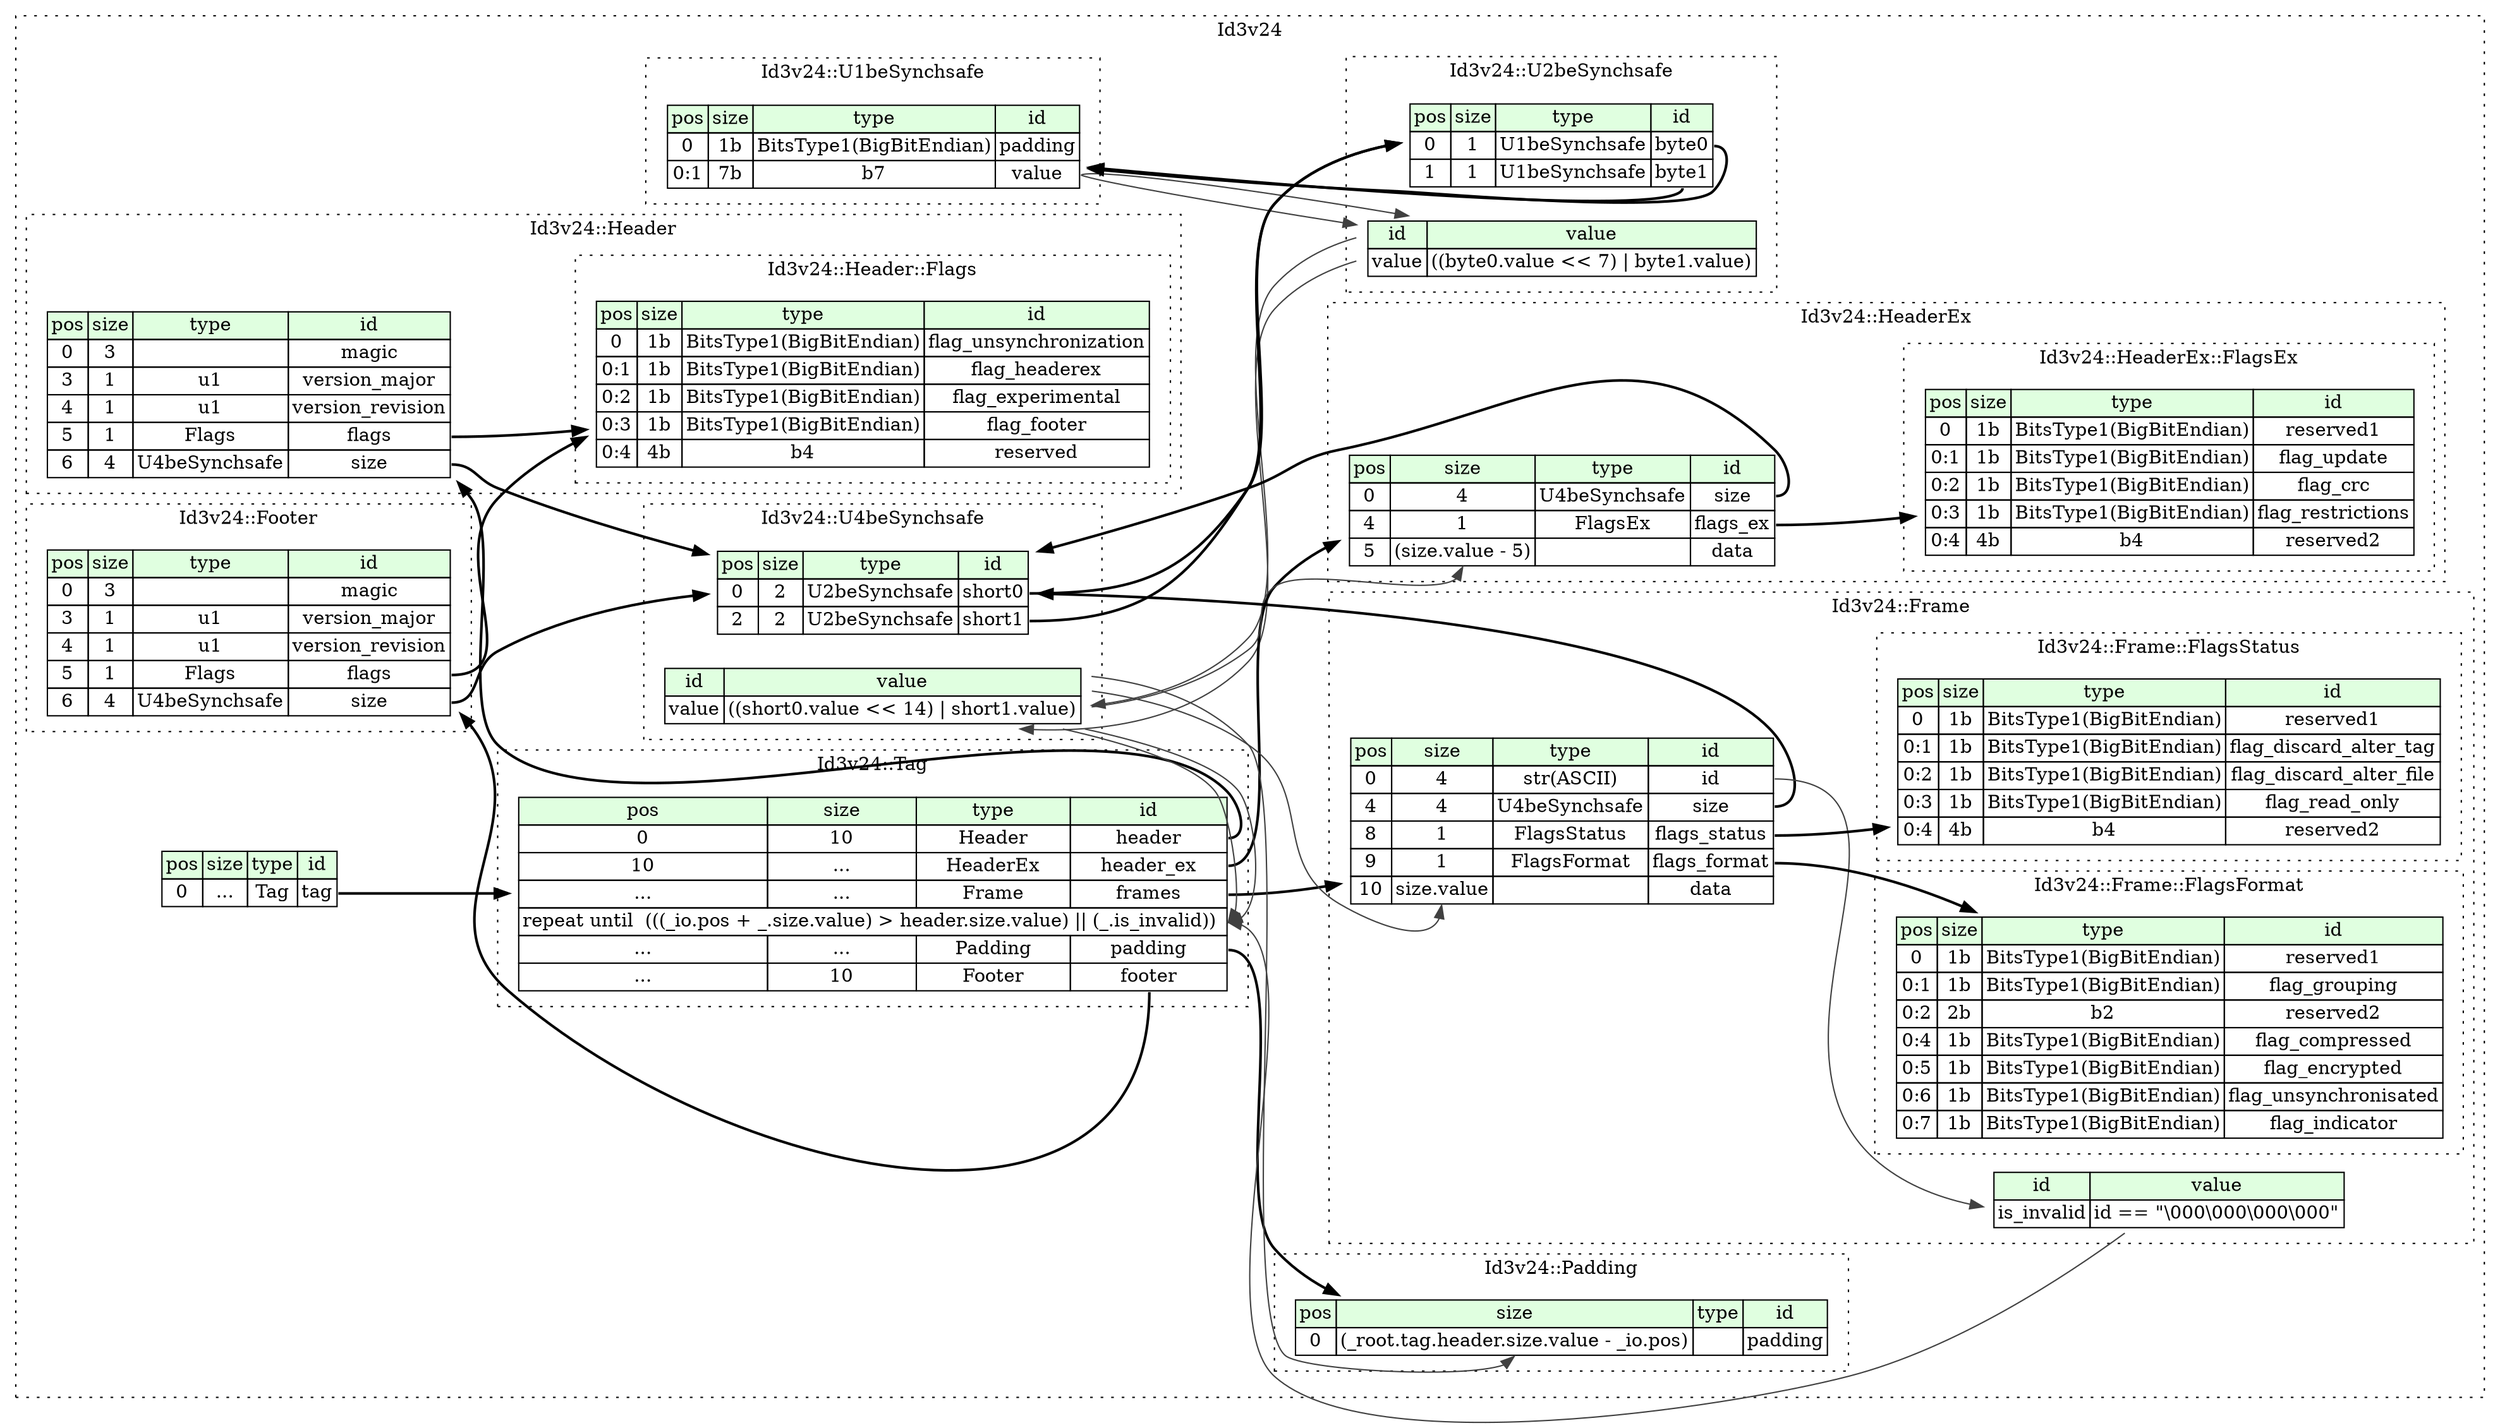 digraph {
	rankdir=LR;
	node [shape=plaintext];
	subgraph cluster__id3v2_4 {
		label="Id3v24";
		graph[style=dotted];

		id3v2_4__seq [label=<<TABLE BORDER="0" CELLBORDER="1" CELLSPACING="0">
			<TR><TD BGCOLOR="#E0FFE0">pos</TD><TD BGCOLOR="#E0FFE0">size</TD><TD BGCOLOR="#E0FFE0">type</TD><TD BGCOLOR="#E0FFE0">id</TD></TR>
			<TR><TD PORT="tag_pos">0</TD><TD PORT="tag_size">...</TD><TD>Tag</TD><TD PORT="tag_type">tag</TD></TR>
		</TABLE>>];
		subgraph cluster__u1be_synchsafe {
			label="Id3v24::U1beSynchsafe";
			graph[style=dotted];

			u1be_synchsafe__seq [label=<<TABLE BORDER="0" CELLBORDER="1" CELLSPACING="0">
				<TR><TD BGCOLOR="#E0FFE0">pos</TD><TD BGCOLOR="#E0FFE0">size</TD><TD BGCOLOR="#E0FFE0">type</TD><TD BGCOLOR="#E0FFE0">id</TD></TR>
				<TR><TD PORT="padding_pos">0</TD><TD PORT="padding_size">1b</TD><TD>BitsType1(BigBitEndian)</TD><TD PORT="padding_type">padding</TD></TR>
				<TR><TD PORT="value_pos">0:1</TD><TD PORT="value_size">7b</TD><TD>b7</TD><TD PORT="value_type">value</TD></TR>
			</TABLE>>];
		}
		subgraph cluster__u2be_synchsafe {
			label="Id3v24::U2beSynchsafe";
			graph[style=dotted];

			u2be_synchsafe__seq [label=<<TABLE BORDER="0" CELLBORDER="1" CELLSPACING="0">
				<TR><TD BGCOLOR="#E0FFE0">pos</TD><TD BGCOLOR="#E0FFE0">size</TD><TD BGCOLOR="#E0FFE0">type</TD><TD BGCOLOR="#E0FFE0">id</TD></TR>
				<TR><TD PORT="byte0_pos">0</TD><TD PORT="byte0_size">1</TD><TD>U1beSynchsafe</TD><TD PORT="byte0_type">byte0</TD></TR>
				<TR><TD PORT="byte1_pos">1</TD><TD PORT="byte1_size">1</TD><TD>U1beSynchsafe</TD><TD PORT="byte1_type">byte1</TD></TR>
			</TABLE>>];
			u2be_synchsafe__inst__value [label=<<TABLE BORDER="0" CELLBORDER="1" CELLSPACING="0">
				<TR><TD BGCOLOR="#E0FFE0">id</TD><TD BGCOLOR="#E0FFE0">value</TD></TR>
				<TR><TD>value</TD><TD>((byte0.value &lt;&lt; 7) | byte1.value)</TD></TR>
			</TABLE>>];
		}
		subgraph cluster__tag {
			label="Id3v24::Tag";
			graph[style=dotted];

			tag__seq [label=<<TABLE BORDER="0" CELLBORDER="1" CELLSPACING="0">
				<TR><TD BGCOLOR="#E0FFE0">pos</TD><TD BGCOLOR="#E0FFE0">size</TD><TD BGCOLOR="#E0FFE0">type</TD><TD BGCOLOR="#E0FFE0">id</TD></TR>
				<TR><TD PORT="header_pos">0</TD><TD PORT="header_size">10</TD><TD>Header</TD><TD PORT="header_type">header</TD></TR>
				<TR><TD PORT="header_ex_pos">10</TD><TD PORT="header_ex_size">...</TD><TD>HeaderEx</TD><TD PORT="header_ex_type">header_ex</TD></TR>
				<TR><TD PORT="frames_pos">...</TD><TD PORT="frames_size">...</TD><TD>Frame</TD><TD PORT="frames_type">frames</TD></TR>
				<TR><TD COLSPAN="4" PORT="frames__repeat">repeat until  (((_io.pos + _.size.value) &gt; header.size.value) || (_.is_invalid)) </TD></TR>
				<TR><TD PORT="padding_pos">...</TD><TD PORT="padding_size">...</TD><TD>Padding</TD><TD PORT="padding_type">padding</TD></TR>
				<TR><TD PORT="footer_pos">...</TD><TD PORT="footer_size">10</TD><TD>Footer</TD><TD PORT="footer_type">footer</TD></TR>
			</TABLE>>];
		}
		subgraph cluster__u4be_synchsafe {
			label="Id3v24::U4beSynchsafe";
			graph[style=dotted];

			u4be_synchsafe__seq [label=<<TABLE BORDER="0" CELLBORDER="1" CELLSPACING="0">
				<TR><TD BGCOLOR="#E0FFE0">pos</TD><TD BGCOLOR="#E0FFE0">size</TD><TD BGCOLOR="#E0FFE0">type</TD><TD BGCOLOR="#E0FFE0">id</TD></TR>
				<TR><TD PORT="short0_pos">0</TD><TD PORT="short0_size">2</TD><TD>U2beSynchsafe</TD><TD PORT="short0_type">short0</TD></TR>
				<TR><TD PORT="short1_pos">2</TD><TD PORT="short1_size">2</TD><TD>U2beSynchsafe</TD><TD PORT="short1_type">short1</TD></TR>
			</TABLE>>];
			u4be_synchsafe__inst__value [label=<<TABLE BORDER="0" CELLBORDER="1" CELLSPACING="0">
				<TR><TD BGCOLOR="#E0FFE0">id</TD><TD BGCOLOR="#E0FFE0">value</TD></TR>
				<TR><TD>value</TD><TD>((short0.value &lt;&lt; 14) | short1.value)</TD></TR>
			</TABLE>>];
		}
		subgraph cluster__frame {
			label="Id3v24::Frame";
			graph[style=dotted];

			frame__seq [label=<<TABLE BORDER="0" CELLBORDER="1" CELLSPACING="0">
				<TR><TD BGCOLOR="#E0FFE0">pos</TD><TD BGCOLOR="#E0FFE0">size</TD><TD BGCOLOR="#E0FFE0">type</TD><TD BGCOLOR="#E0FFE0">id</TD></TR>
				<TR><TD PORT="id_pos">0</TD><TD PORT="id_size">4</TD><TD>str(ASCII)</TD><TD PORT="id_type">id</TD></TR>
				<TR><TD PORT="size_pos">4</TD><TD PORT="size_size">4</TD><TD>U4beSynchsafe</TD><TD PORT="size_type">size</TD></TR>
				<TR><TD PORT="flags_status_pos">8</TD><TD PORT="flags_status_size">1</TD><TD>FlagsStatus</TD><TD PORT="flags_status_type">flags_status</TD></TR>
				<TR><TD PORT="flags_format_pos">9</TD><TD PORT="flags_format_size">1</TD><TD>FlagsFormat</TD><TD PORT="flags_format_type">flags_format</TD></TR>
				<TR><TD PORT="data_pos">10</TD><TD PORT="data_size">size.value</TD><TD></TD><TD PORT="data_type">data</TD></TR>
			</TABLE>>];
			frame__inst__is_invalid [label=<<TABLE BORDER="0" CELLBORDER="1" CELLSPACING="0">
				<TR><TD BGCOLOR="#E0FFE0">id</TD><TD BGCOLOR="#E0FFE0">value</TD></TR>
				<TR><TD>is_invalid</TD><TD>id == &quot;\000\000\000\000&quot;</TD></TR>
			</TABLE>>];
			subgraph cluster__flags_status {
				label="Id3v24::Frame::FlagsStatus";
				graph[style=dotted];

				flags_status__seq [label=<<TABLE BORDER="0" CELLBORDER="1" CELLSPACING="0">
					<TR><TD BGCOLOR="#E0FFE0">pos</TD><TD BGCOLOR="#E0FFE0">size</TD><TD BGCOLOR="#E0FFE0">type</TD><TD BGCOLOR="#E0FFE0">id</TD></TR>
					<TR><TD PORT="reserved1_pos">0</TD><TD PORT="reserved1_size">1b</TD><TD>BitsType1(BigBitEndian)</TD><TD PORT="reserved1_type">reserved1</TD></TR>
					<TR><TD PORT="flag_discard_alter_tag_pos">0:1</TD><TD PORT="flag_discard_alter_tag_size">1b</TD><TD>BitsType1(BigBitEndian)</TD><TD PORT="flag_discard_alter_tag_type">flag_discard_alter_tag</TD></TR>
					<TR><TD PORT="flag_discard_alter_file_pos">0:2</TD><TD PORT="flag_discard_alter_file_size">1b</TD><TD>BitsType1(BigBitEndian)</TD><TD PORT="flag_discard_alter_file_type">flag_discard_alter_file</TD></TR>
					<TR><TD PORT="flag_read_only_pos">0:3</TD><TD PORT="flag_read_only_size">1b</TD><TD>BitsType1(BigBitEndian)</TD><TD PORT="flag_read_only_type">flag_read_only</TD></TR>
					<TR><TD PORT="reserved2_pos">0:4</TD><TD PORT="reserved2_size">4b</TD><TD>b4</TD><TD PORT="reserved2_type">reserved2</TD></TR>
				</TABLE>>];
			}
			subgraph cluster__flags_format {
				label="Id3v24::Frame::FlagsFormat";
				graph[style=dotted];

				flags_format__seq [label=<<TABLE BORDER="0" CELLBORDER="1" CELLSPACING="0">
					<TR><TD BGCOLOR="#E0FFE0">pos</TD><TD BGCOLOR="#E0FFE0">size</TD><TD BGCOLOR="#E0FFE0">type</TD><TD BGCOLOR="#E0FFE0">id</TD></TR>
					<TR><TD PORT="reserved1_pos">0</TD><TD PORT="reserved1_size">1b</TD><TD>BitsType1(BigBitEndian)</TD><TD PORT="reserved1_type">reserved1</TD></TR>
					<TR><TD PORT="flag_grouping_pos">0:1</TD><TD PORT="flag_grouping_size">1b</TD><TD>BitsType1(BigBitEndian)</TD><TD PORT="flag_grouping_type">flag_grouping</TD></TR>
					<TR><TD PORT="reserved2_pos">0:2</TD><TD PORT="reserved2_size">2b</TD><TD>b2</TD><TD PORT="reserved2_type">reserved2</TD></TR>
					<TR><TD PORT="flag_compressed_pos">0:4</TD><TD PORT="flag_compressed_size">1b</TD><TD>BitsType1(BigBitEndian)</TD><TD PORT="flag_compressed_type">flag_compressed</TD></TR>
					<TR><TD PORT="flag_encrypted_pos">0:5</TD><TD PORT="flag_encrypted_size">1b</TD><TD>BitsType1(BigBitEndian)</TD><TD PORT="flag_encrypted_type">flag_encrypted</TD></TR>
					<TR><TD PORT="flag_unsynchronisated_pos">0:6</TD><TD PORT="flag_unsynchronisated_size">1b</TD><TD>BitsType1(BigBitEndian)</TD><TD PORT="flag_unsynchronisated_type">flag_unsynchronisated</TD></TR>
					<TR><TD PORT="flag_indicator_pos">0:7</TD><TD PORT="flag_indicator_size">1b</TD><TD>BitsType1(BigBitEndian)</TD><TD PORT="flag_indicator_type">flag_indicator</TD></TR>
				</TABLE>>];
			}
		}
		subgraph cluster__header_ex {
			label="Id3v24::HeaderEx";
			graph[style=dotted];

			header_ex__seq [label=<<TABLE BORDER="0" CELLBORDER="1" CELLSPACING="0">
				<TR><TD BGCOLOR="#E0FFE0">pos</TD><TD BGCOLOR="#E0FFE0">size</TD><TD BGCOLOR="#E0FFE0">type</TD><TD BGCOLOR="#E0FFE0">id</TD></TR>
				<TR><TD PORT="size_pos">0</TD><TD PORT="size_size">4</TD><TD>U4beSynchsafe</TD><TD PORT="size_type">size</TD></TR>
				<TR><TD PORT="flags_ex_pos">4</TD><TD PORT="flags_ex_size">1</TD><TD>FlagsEx</TD><TD PORT="flags_ex_type">flags_ex</TD></TR>
				<TR><TD PORT="data_pos">5</TD><TD PORT="data_size">(size.value - 5)</TD><TD></TD><TD PORT="data_type">data</TD></TR>
			</TABLE>>];
			subgraph cluster__flags_ex {
				label="Id3v24::HeaderEx::FlagsEx";
				graph[style=dotted];

				flags_ex__seq [label=<<TABLE BORDER="0" CELLBORDER="1" CELLSPACING="0">
					<TR><TD BGCOLOR="#E0FFE0">pos</TD><TD BGCOLOR="#E0FFE0">size</TD><TD BGCOLOR="#E0FFE0">type</TD><TD BGCOLOR="#E0FFE0">id</TD></TR>
					<TR><TD PORT="reserved1_pos">0</TD><TD PORT="reserved1_size">1b</TD><TD>BitsType1(BigBitEndian)</TD><TD PORT="reserved1_type">reserved1</TD></TR>
					<TR><TD PORT="flag_update_pos">0:1</TD><TD PORT="flag_update_size">1b</TD><TD>BitsType1(BigBitEndian)</TD><TD PORT="flag_update_type">flag_update</TD></TR>
					<TR><TD PORT="flag_crc_pos">0:2</TD><TD PORT="flag_crc_size">1b</TD><TD>BitsType1(BigBitEndian)</TD><TD PORT="flag_crc_type">flag_crc</TD></TR>
					<TR><TD PORT="flag_restrictions_pos">0:3</TD><TD PORT="flag_restrictions_size">1b</TD><TD>BitsType1(BigBitEndian)</TD><TD PORT="flag_restrictions_type">flag_restrictions</TD></TR>
					<TR><TD PORT="reserved2_pos">0:4</TD><TD PORT="reserved2_size">4b</TD><TD>b4</TD><TD PORT="reserved2_type">reserved2</TD></TR>
				</TABLE>>];
			}
		}
		subgraph cluster__header {
			label="Id3v24::Header";
			graph[style=dotted];

			header__seq [label=<<TABLE BORDER="0" CELLBORDER="1" CELLSPACING="0">
				<TR><TD BGCOLOR="#E0FFE0">pos</TD><TD BGCOLOR="#E0FFE0">size</TD><TD BGCOLOR="#E0FFE0">type</TD><TD BGCOLOR="#E0FFE0">id</TD></TR>
				<TR><TD PORT="magic_pos">0</TD><TD PORT="magic_size">3</TD><TD></TD><TD PORT="magic_type">magic</TD></TR>
				<TR><TD PORT="version_major_pos">3</TD><TD PORT="version_major_size">1</TD><TD>u1</TD><TD PORT="version_major_type">version_major</TD></TR>
				<TR><TD PORT="version_revision_pos">4</TD><TD PORT="version_revision_size">1</TD><TD>u1</TD><TD PORT="version_revision_type">version_revision</TD></TR>
				<TR><TD PORT="flags_pos">5</TD><TD PORT="flags_size">1</TD><TD>Flags</TD><TD PORT="flags_type">flags</TD></TR>
				<TR><TD PORT="size_pos">6</TD><TD PORT="size_size">4</TD><TD>U4beSynchsafe</TD><TD PORT="size_type">size</TD></TR>
			</TABLE>>];
			subgraph cluster__flags {
				label="Id3v24::Header::Flags";
				graph[style=dotted];

				flags__seq [label=<<TABLE BORDER="0" CELLBORDER="1" CELLSPACING="0">
					<TR><TD BGCOLOR="#E0FFE0">pos</TD><TD BGCOLOR="#E0FFE0">size</TD><TD BGCOLOR="#E0FFE0">type</TD><TD BGCOLOR="#E0FFE0">id</TD></TR>
					<TR><TD PORT="flag_unsynchronization_pos">0</TD><TD PORT="flag_unsynchronization_size">1b</TD><TD>BitsType1(BigBitEndian)</TD><TD PORT="flag_unsynchronization_type">flag_unsynchronization</TD></TR>
					<TR><TD PORT="flag_headerex_pos">0:1</TD><TD PORT="flag_headerex_size">1b</TD><TD>BitsType1(BigBitEndian)</TD><TD PORT="flag_headerex_type">flag_headerex</TD></TR>
					<TR><TD PORT="flag_experimental_pos">0:2</TD><TD PORT="flag_experimental_size">1b</TD><TD>BitsType1(BigBitEndian)</TD><TD PORT="flag_experimental_type">flag_experimental</TD></TR>
					<TR><TD PORT="flag_footer_pos">0:3</TD><TD PORT="flag_footer_size">1b</TD><TD>BitsType1(BigBitEndian)</TD><TD PORT="flag_footer_type">flag_footer</TD></TR>
					<TR><TD PORT="reserved_pos">0:4</TD><TD PORT="reserved_size">4b</TD><TD>b4</TD><TD PORT="reserved_type">reserved</TD></TR>
				</TABLE>>];
			}
		}
		subgraph cluster__padding {
			label="Id3v24::Padding";
			graph[style=dotted];

			padding__seq [label=<<TABLE BORDER="0" CELLBORDER="1" CELLSPACING="0">
				<TR><TD BGCOLOR="#E0FFE0">pos</TD><TD BGCOLOR="#E0FFE0">size</TD><TD BGCOLOR="#E0FFE0">type</TD><TD BGCOLOR="#E0FFE0">id</TD></TR>
				<TR><TD PORT="padding_pos">0</TD><TD PORT="padding_size">(_root.tag.header.size.value - _io.pos)</TD><TD></TD><TD PORT="padding_type">padding</TD></TR>
			</TABLE>>];
		}
		subgraph cluster__footer {
			label="Id3v24::Footer";
			graph[style=dotted];

			footer__seq [label=<<TABLE BORDER="0" CELLBORDER="1" CELLSPACING="0">
				<TR><TD BGCOLOR="#E0FFE0">pos</TD><TD BGCOLOR="#E0FFE0">size</TD><TD BGCOLOR="#E0FFE0">type</TD><TD BGCOLOR="#E0FFE0">id</TD></TR>
				<TR><TD PORT="magic_pos">0</TD><TD PORT="magic_size">3</TD><TD></TD><TD PORT="magic_type">magic</TD></TR>
				<TR><TD PORT="version_major_pos">3</TD><TD PORT="version_major_size">1</TD><TD>u1</TD><TD PORT="version_major_type">version_major</TD></TR>
				<TR><TD PORT="version_revision_pos">4</TD><TD PORT="version_revision_size">1</TD><TD>u1</TD><TD PORT="version_revision_type">version_revision</TD></TR>
				<TR><TD PORT="flags_pos">5</TD><TD PORT="flags_size">1</TD><TD>Flags</TD><TD PORT="flags_type">flags</TD></TR>
				<TR><TD PORT="size_pos">6</TD><TD PORT="size_size">4</TD><TD>U4beSynchsafe</TD><TD PORT="size_type">size</TD></TR>
			</TABLE>>];
			subgraph cluster__flags {
				label="Id3v24::Footer::Flags";
				graph[style=dotted];

				flags__seq [label=<<TABLE BORDER="0" CELLBORDER="1" CELLSPACING="0">
					<TR><TD BGCOLOR="#E0FFE0">pos</TD><TD BGCOLOR="#E0FFE0">size</TD><TD BGCOLOR="#E0FFE0">type</TD><TD BGCOLOR="#E0FFE0">id</TD></TR>
					<TR><TD PORT="flag_unsynchronization_pos">0</TD><TD PORT="flag_unsynchronization_size">1b</TD><TD>BitsType1(BigBitEndian)</TD><TD PORT="flag_unsynchronization_type">flag_unsynchronization</TD></TR>
					<TR><TD PORT="flag_headerex_pos">0:1</TD><TD PORT="flag_headerex_size">1b</TD><TD>BitsType1(BigBitEndian)</TD><TD PORT="flag_headerex_type">flag_headerex</TD></TR>
					<TR><TD PORT="flag_experimental_pos">0:2</TD><TD PORT="flag_experimental_size">1b</TD><TD>BitsType1(BigBitEndian)</TD><TD PORT="flag_experimental_type">flag_experimental</TD></TR>
					<TR><TD PORT="flag_footer_pos">0:3</TD><TD PORT="flag_footer_size">1b</TD><TD>BitsType1(BigBitEndian)</TD><TD PORT="flag_footer_type">flag_footer</TD></TR>
					<TR><TD PORT="reserved_pos">0:4</TD><TD PORT="reserved_size">4b</TD><TD>b4</TD><TD PORT="reserved_type">reserved</TD></TR>
				</TABLE>>];
			}
		}
	}
	id3v2_4__seq:tag_type -> tag__seq [style=bold];
	u2be_synchsafe__seq:byte0_type -> u1be_synchsafe__seq [style=bold];
	u2be_synchsafe__seq:byte1_type -> u1be_synchsafe__seq [style=bold];
	u1be_synchsafe__seq:value_type -> u2be_synchsafe__inst__value [color="#404040"];
	u1be_synchsafe__seq:value_type -> u2be_synchsafe__inst__value [color="#404040"];
	tag__seq:header_type -> header__seq [style=bold];
	tag__seq:header_ex_type -> header_ex__seq [style=bold];
	tag__seq:frames_type -> frame__seq [style=bold];
	u4be_synchsafe__inst__value:value_type -> tag__seq:frames__repeat [color="#404040"];
	u4be_synchsafe__inst__value:value_type -> tag__seq:frames__repeat [color="#404040"];
	frame__inst__is_invalid:is_invalid_type -> tag__seq:frames__repeat [color="#404040"];
	tag__seq:padding_type -> padding__seq [style=bold];
	tag__seq:footer_type -> footer__seq [style=bold];
	u4be_synchsafe__seq:short0_type -> u2be_synchsafe__seq [style=bold];
	u4be_synchsafe__seq:short1_type -> u2be_synchsafe__seq [style=bold];
	u2be_synchsafe__inst__value:value_type -> u4be_synchsafe__inst__value [color="#404040"];
	u2be_synchsafe__inst__value:value_type -> u4be_synchsafe__inst__value [color="#404040"];
	frame__seq:size_type -> u4be_synchsafe__seq [style=bold];
	frame__seq:flags_status_type -> flags_status__seq [style=bold];
	frame__seq:flags_format_type -> flags_format__seq [style=bold];
	u4be_synchsafe__inst__value:value_type -> frame__seq:data_size [color="#404040"];
	frame__seq:id_type -> frame__inst__is_invalid [color="#404040"];
	header_ex__seq:size_type -> u4be_synchsafe__seq [style=bold];
	header_ex__seq:flags_ex_type -> flags_ex__seq [style=bold];
	u4be_synchsafe__inst__value:value_type -> header_ex__seq:data_size [color="#404040"];
	header__seq:flags_type -> flags__seq [style=bold];
	header__seq:size_type -> u4be_synchsafe__seq [style=bold];
	u4be_synchsafe__inst__value:value_type -> padding__seq:padding_size [color="#404040"];
	footer__seq:flags_type -> flags__seq [style=bold];
	footer__seq:size_type -> u4be_synchsafe__seq [style=bold];
}
